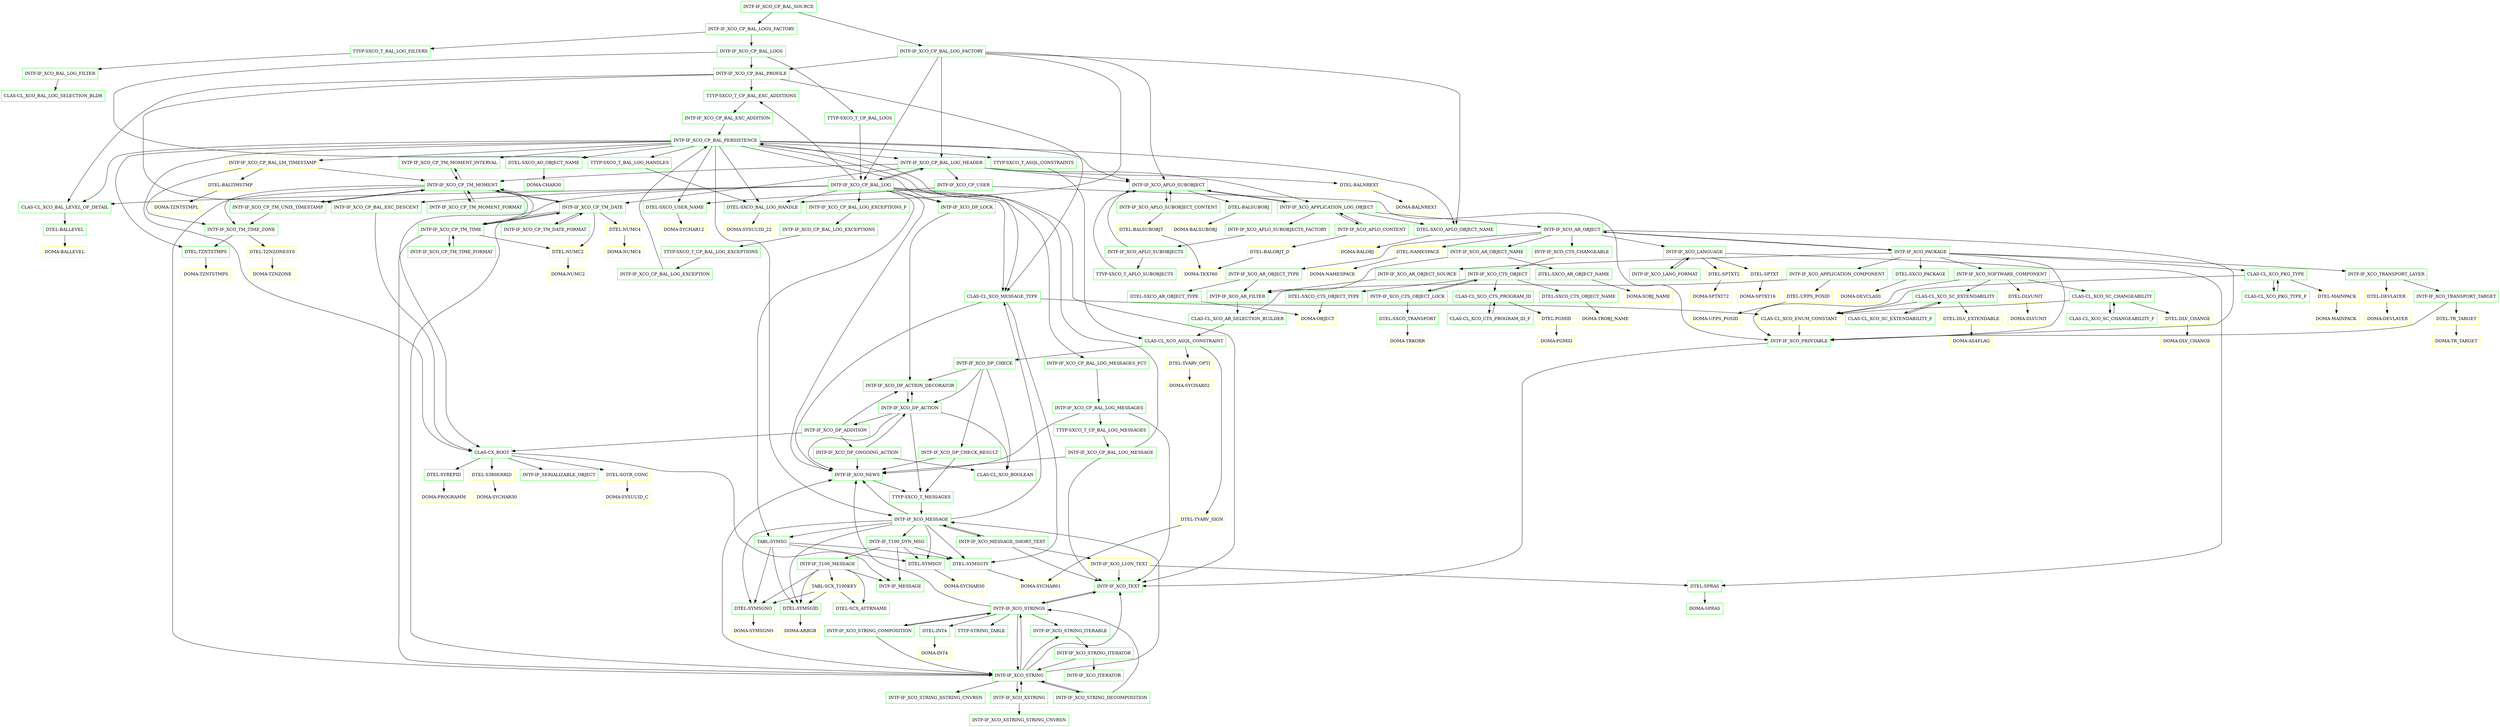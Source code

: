 digraph G {
  "INTF-IF_XCO_CP_BAL_SOURCE" [shape=box,color=green];
  "INTF-IF_XCO_CP_BAL_LOGS_FACTORY" [shape=box,color=green,URL="./INTF_IF_XCO_CP_BAL_LOGS_FACTORY.html"];
  "INTF-IF_XCO_CP_BAL_LOGS" [shape=box,color=green,URL="./INTF_IF_XCO_CP_BAL_LOGS.html"];
  "INTF-IF_XCO_CP_BAL_PROFILE" [shape=box,color=green,URL="./INTF_IF_XCO_CP_BAL_PROFILE.html"];
  "INTF-IF_XCO_CP_BAL_EXC_DESCENT" [shape=box,color=green,URL="./INTF_IF_XCO_CP_BAL_EXC_DESCENT.html"];
  "CLAS-CX_ROOT" [shape=box,color=green,URL="./CLAS_CX_ROOT.html"];
  "INTF-IF_SERIALIZABLE_OBJECT" [shape=box,color=green,URL="./INTF_IF_SERIALIZABLE_OBJECT.html"];
  "INTF-IF_MESSAGE" [shape=box,color=green,URL="./INTF_IF_MESSAGE.html"];
  "DTEL-SYREPID" [shape=box,color=green,URL="./DTEL_SYREPID.html"];
  "DOMA-PROGRAMM" [shape=box,color=yellow,URL="./DOMA_PROGRAMM.html"];
  "DTEL-S380ERRID" [shape=box,color=yellow,URL="./DTEL_S380ERRID.html"];
  "DOMA-SYCHAR30" [shape=box,color=yellow,URL="./DOMA_SYCHAR30.html"];
  "DTEL-SOTR_CONC" [shape=box,color=yellow,URL="./DTEL_SOTR_CONC.html"];
  "DOMA-SYSUUID_C" [shape=box,color=yellow,URL="./DOMA_SYSUUID_C.html"];
  "CLAS-CL_XCO_MESSAGE_TYPE" [shape=box,color=green,URL="./CLAS_CL_XCO_MESSAGE_TYPE.html"];
  "INTF-IF_XCO_NEWS" [shape=box,color=green,URL="./INTF_IF_XCO_NEWS.html"];
  "TTYP-SXCO_T_MESSAGES" [shape=box,color=green,URL="./TTYP_SXCO_T_MESSAGES.html"];
  "INTF-IF_XCO_MESSAGE" [shape=box,color=green,URL="./INTF_IF_XCO_MESSAGE.html"];
  "INTF-IF_T100_DYN_MSG" [shape=box,color=green,URL="./INTF_IF_T100_DYN_MSG.html"];
  "INTF-IF_T100_MESSAGE" [shape=box,color=green,URL="./INTF_IF_T100_MESSAGE.html"];
  "TABL-SCX_T100KEY" [shape=box,color=yellow,URL="./TABL_SCX_T100KEY.html"];
  "DTEL-SCX_ATTRNAME" [shape=box,color=green,URL="./DTEL_SCX_ATTRNAME.html"];
  "DTEL-SYMSGNO" [shape=box,color=green,URL="./DTEL_SYMSGNO.html"];
  "DOMA-SYMSGNO" [shape=box,color=yellow,URL="./DOMA_SYMSGNO.html"];
  "DTEL-SYMSGID" [shape=box,color=green,URL="./DTEL_SYMSGID.html"];
  "DOMA-ARBGB" [shape=box,color=yellow,URL="./DOMA_ARBGB.html"];
  "DTEL-SYMSGTY" [shape=box,color=green,URL="./DTEL_SYMSGTY.html"];
  "DOMA-SYCHAR01" [shape=box,color=yellow,URL="./DOMA_SYCHAR01.html"];
  "DTEL-SYMSGV" [shape=box,color=green,URL="./DTEL_SYMSGV.html"];
  "DOMA-SYCHAR50" [shape=box,color=yellow,URL="./DOMA_SYCHAR50.html"];
  "INTF-IF_XCO_MESSAGE_SHORT_TEXT" [shape=box,color=green,URL="./INTF_IF_XCO_MESSAGE_SHORT_TEXT.html"];
  "INTF-IF_XCO_L10N_TEXT" [shape=box,color=yellow,URL="./INTF_IF_XCO_L10N_TEXT.html"];
  "INTF-IF_XCO_TEXT" [shape=box,color=green,URL="./INTF_IF_XCO_TEXT.html"];
  "INTF-IF_XCO_STRINGS" [shape=box,color=green,URL="./INTF_IF_XCO_STRINGS.html"];
  "INTF-IF_XCO_STRING_ITERABLE" [shape=box,color=green,URL="./INTF_IF_XCO_STRING_ITERABLE.html"];
  "INTF-IF_XCO_STRING_ITERATOR" [shape=box,color=green,URL="./INTF_IF_XCO_STRING_ITERATOR.html"];
  "INTF-IF_XCO_ITERATOR" [shape=box,color=green,URL="./INTF_IF_XCO_ITERATOR.html"];
  "INTF-IF_XCO_STRING" [shape=box,color=green,URL="./INTF_IF_XCO_STRING.html"];
  "INTF-IF_XCO_XSTRING" [shape=box,color=green,URL="./INTF_IF_XCO_XSTRING.html"];
  "INTF-IF_XCO_XSTRING_STRING_CNVRSN" [shape=box,color=green,URL="./INTF_IF_XCO_XSTRING_STRING_CNVRSN.html"];
  "INTF-IF_XCO_STRING_XSTRING_CNVRSN" [shape=box,color=green,URL="./INTF_IF_XCO_STRING_XSTRING_CNVRSN.html"];
  "INTF-IF_XCO_STRING_DECOMPOSITION" [shape=box,color=green,URL="./INTF_IF_XCO_STRING_DECOMPOSITION.html"];
  "INTF-IF_XCO_STRING_COMPOSITION" [shape=box,color=green,URL="./INTF_IF_XCO_STRING_COMPOSITION.html"];
  "TTYP-STRING_TABLE" [shape=box,color=green,URL="./TTYP_STRING_TABLE.html"];
  "DTEL-INT4" [shape=box,color=green,URL="./DTEL_INT4.html"];
  "DOMA-INT4" [shape=box,color=yellow,URL="./DOMA_INT4.html"];
  "DTEL-SPRAS" [shape=box,color=green,URL="./DTEL_SPRAS.html"];
  "DOMA-SPRAS" [shape=box,color=green,URL="./DOMA_SPRAS.html"];
  "TABL-SYMSG" [shape=box,color=green,URL="./TABL_SYMSG.html"];
  "CLAS-CL_XCO_ENUM_CONSTANT" [shape=box,color=yellow,URL="./CLAS_CL_XCO_ENUM_CONSTANT.html"];
  "INTF-IF_XCO_PRINTABLE" [shape=box,color=green,URL="./INTF_IF_XCO_PRINTABLE.html"];
  "CLAS-CL_XCO_BAL_LEVEL_OF_DETAIL" [shape=box,color=green,URL="./CLAS_CL_XCO_BAL_LEVEL_OF_DETAIL.html"];
  "DTEL-BALLEVEL" [shape=box,color=green,URL="./DTEL_BALLEVEL.html"];
  "DOMA-BALLEVEL" [shape=box,color=yellow,URL="./DOMA_BALLEVEL.html"];
  "TTYP-SXCO_T_CP_BAL_EXC_ADDITIONS" [shape=box,color=green,URL="./TTYP_SXCO_T_CP_BAL_EXC_ADDITIONS.html"];
  "INTF-IF_XCO_CP_BAL_EXC_ADDITION" [shape=box,color=green,URL="./INTF_IF_XCO_CP_BAL_EXC_ADDITION.html"];
  "INTF-IF_XCO_CP_BAL_PERSISTENCE" [shape=box,color=green,URL="./INTF_IF_XCO_CP_BAL_PERSISTENCE.html"];
  "INTF-IF_XCO_DP_LOCK" [shape=box,color=green,URL="./INTF_IF_XCO_DP_LOCK.html"];
  "INTF-IF_XCO_DP_ACTION_DECORATOR" [shape=box,color=green,URL="./INTF_IF_XCO_DP_ACTION_DECORATOR.html"];
  "INTF-IF_XCO_DP_ACTION" [shape=box,color=green,URL="./INTF_IF_XCO_DP_ACTION.html"];
  "INTF-IF_XCO_DP_ADDITION" [shape=box,color=green,URL="./INTF_IF_XCO_DP_ADDITION.html"];
  "INTF-IF_XCO_DP_ONGOING_ACTION" [shape=box,color=green,URL="./INTF_IF_XCO_DP_ONGOING_ACTION.html"];
  "CLAS-CL_XCO_BOOLEAN" [shape=box,color=green,URL="./CLAS_CL_XCO_BOOLEAN.html"];
  "INTF-IF_XCO_CP_TM_MOMENT_INTERVAL" [shape=box,color=green,URL="./INTF_IF_XCO_CP_TM_MOMENT_INTERVAL.html"];
  "INTF-IF_XCO_CP_TM_MOMENT" [shape=box,color=green,URL="./INTF_IF_XCO_CP_TM_MOMENT.html"];
  "INTF-IF_XCO_CP_TM_UNIX_TIMESTAMP" [shape=box,color=green,URL="./INTF_IF_XCO_CP_TM_UNIX_TIMESTAMP.html"];
  "INTF-IF_XCO_TM_TIME_ZONE" [shape=box,color=green,URL="./INTF_IF_XCO_TM_TIME_ZONE.html"];
  "DTEL-TZNTSTMPS" [shape=box,color=green,URL="./DTEL_TZNTSTMPS.html"];
  "DOMA-TZNTSTMPS" [shape=box,color=yellow,URL="./DOMA_TZNTSTMPS.html"];
  "DTEL-TZNZONESYS" [shape=box,color=yellow,URL="./DTEL_TZNZONESYS.html"];
  "DOMA-TZNZONE" [shape=box,color=yellow,URL="./DOMA_TZNZONE.html"];
  "INTF-IF_XCO_CP_TM_MOMENT_FORMAT" [shape=box,color=green,URL="./INTF_IF_XCO_CP_TM_MOMENT_FORMAT.html"];
  "INTF-IF_XCO_CP_TM_TIME" [shape=box,color=green,URL="./INTF_IF_XCO_CP_TM_TIME.html"];
  "INTF-IF_XCO_CP_TM_DATE" [shape=box,color=green,URL="./INTF_IF_XCO_CP_TM_DATE.html"];
  "INTF-IF_XCO_CP_TM_DATE_FORMAT" [shape=box,color=green,URL="./INTF_IF_XCO_CP_TM_DATE_FORMAT.html"];
  "DTEL-NUMC2" [shape=box,color=yellow,URL="./DTEL_NUMC2.html"];
  "DOMA-NUMC2" [shape=box,color=yellow,URL="./DOMA_NUMC2.html"];
  "DTEL-NUMC4" [shape=box,color=yellow,URL="./DTEL_NUMC4.html"];
  "DOMA-NUMC4" [shape=box,color=yellow,URL="./DOMA_NUMC4.html"];
  "INTF-IF_XCO_CP_TM_TIME_FORMAT" [shape=box,color=green,URL="./INTF_IF_XCO_CP_TM_TIME_FORMAT.html"];
  "INTF-IF_XCO_CP_BAL_LM_TIMESTAMP" [shape=box,color=yellow,URL="./INTF_IF_XCO_CP_BAL_LM_TIMESTAMP.html"];
  "DTEL-BALTIMSTMP" [shape=box,color=yellow,URL="./DTEL_BALTIMSTMP.html"];
  "DOMA-TZNTSTMPL" [shape=box,color=yellow,URL="./DOMA_TZNTSTMPL.html"];
  "INTF-IF_XCO_CP_BAL_LOG_HEADER" [shape=box,color=green,URL="./INTF_IF_XCO_CP_BAL_LOG_HEADER.html"];
  "INTF-IF_XCO_CP_BAL_LOG" [shape=box,color=green,URL="./INTF_IF_XCO_CP_BAL_LOG.html"];
  "INTF-IF_XCO_CP_BAL_LOG_EXCEPTIONS_F" [shape=box,color=green,URL="./INTF_IF_XCO_CP_BAL_LOG_EXCEPTIONS_F.html"];
  "INTF-IF_XCO_CP_BAL_LOG_EXCEPTIONS" [shape=box,color=green,URL="./INTF_IF_XCO_CP_BAL_LOG_EXCEPTIONS.html"];
  "TTYP-SXCO_T_CP_BAL_LOG_EXCEPTIONS" [shape=box,color=green,URL="./TTYP_SXCO_T_CP_BAL_LOG_EXCEPTIONS.html"];
  "INTF-IF_XCO_CP_BAL_LOG_EXCEPTION" [shape=box,color=green,URL="./INTF_IF_XCO_CP_BAL_LOG_EXCEPTION.html"];
  "INTF-IF_XCO_CP_BAL_LOG_MESSAGES_FCT" [shape=box,color=green,URL="./INTF_IF_XCO_CP_BAL_LOG_MESSAGES_FCT.html"];
  "INTF-IF_XCO_CP_BAL_LOG_MESSAGES" [shape=box,color=green,URL="./INTF_IF_XCO_CP_BAL_LOG_MESSAGES.html"];
  "TTYP-SXCO_T_CP_BAL_LOG_MESSAGES" [shape=box,color=green,URL="./TTYP_SXCO_T_CP_BAL_LOG_MESSAGES.html"];
  "INTF-IF_XCO_CP_BAL_LOG_MESSAGE" [shape=box,color=green,URL="./INTF_IF_XCO_CP_BAL_LOG_MESSAGE.html"];
  "DTEL-SXCO_BAL_LOG_HANDLE" [shape=box,color=green,URL="./DTEL_SXCO_BAL_LOG_HANDLE.html"];
  "DOMA-SYSUUID_22" [shape=box,color=yellow,URL="./DOMA_SYSUUID_22.html"];
  "INTF-IF_XCO_CP_USER" [shape=box,color=green,URL="./INTF_IF_XCO_CP_USER.html"];
  "DTEL-SXCO_USER_NAME" [shape=box,color=green,URL="./DTEL_SXCO_USER_NAME.html"];
  "DOMA-SYCHAR12" [shape=box,color=yellow,URL="./DOMA_SYCHAR12.html"];
  "INTF-IF_XCO_APLO_SUBOBJECT" [shape=box,color=green,URL="./INTF_IF_XCO_APLO_SUBOBJECT.html"];
  "INTF-IF_XCO_APLO_SUBOBJECT_CONTENT" [shape=box,color=green,URL="./INTF_IF_XCO_APLO_SUBOBJECT_CONTENT.html"];
  "DTEL-BALSUBOBJT" [shape=box,color=yellow,URL="./DTEL_BALSUBOBJT.html"];
  "DOMA-TEXT60" [shape=box,color=yellow,URL="./DOMA_TEXT60.html"];
  "INTF-IF_XCO_APPLICATION_LOG_OBJECT" [shape=box,color=green,URL="./INTF_IF_XCO_APPLICATION_LOG_OBJECT.html"];
  "INTF-IF_XCO_AR_OBJECT" [shape=box,color=green,URL="./INTF_IF_XCO_AR_OBJECT.html"];
  "INTF-IF_XCO_CTS_CHANGEABLE" [shape=box,color=green,URL="./INTF_IF_XCO_CTS_CHANGEABLE.html"];
  "INTF-IF_XCO_CTS_OBJECT" [shape=box,color=green,URL="./INTF_IF_XCO_CTS_OBJECT.html"];
  "INTF-IF_XCO_CTS_OBJECT_LOCK" [shape=box,color=green,URL="./INTF_IF_XCO_CTS_OBJECT_LOCK.html"];
  "DTEL-SXCO_TRANSPORT" [shape=box,color=green,URL="./DTEL_SXCO_TRANSPORT.html"];
  "DOMA-TRKORR" [shape=box,color=yellow,URL="./DOMA_TRKORR.html"];
  "CLAS-CL_XCO_CTS_PROGRAM_ID" [shape=box,color=green,URL="./CLAS_CL_XCO_CTS_PROGRAM_ID.html"];
  "CLAS-CL_XCO_CTS_PROGRAM_ID_F" [shape=box,color=green,URL="./CLAS_CL_XCO_CTS_PROGRAM_ID_F.html"];
  "DTEL-PGMID" [shape=box,color=yellow,URL="./DTEL_PGMID.html"];
  "DOMA-PGMID" [shape=box,color=yellow,URL="./DOMA_PGMID.html"];
  "DTEL-SXCO_CTS_OBJECT_NAME" [shape=box,color=green,URL="./DTEL_SXCO_CTS_OBJECT_NAME.html"];
  "DOMA-TROBJ_NAME" [shape=box,color=yellow,URL="./DOMA_TROBJ_NAME.html"];
  "DTEL-SXCO_CTS_OBJECT_TYPE" [shape=box,color=green,URL="./DTEL_SXCO_CTS_OBJECT_TYPE.html"];
  "DOMA-OBJECT" [shape=box,color=yellow,URL="./DOMA_OBJECT.html"];
  "INTF-IF_XCO_LANGUAGE" [shape=box,color=green,URL="./INTF_IF_XCO_LANGUAGE.html"];
  "INTF-IF_XCO_LANG_FORMAT" [shape=box,color=green,URL="./INTF_IF_XCO_LANG_FORMAT.html"];
  "DTEL-SPTXT2" [shape=box,color=yellow,URL="./DTEL_SPTXT2.html"];
  "DOMA-SPTXT72" [shape=box,color=yellow,URL="./DOMA_SPTXT72.html"];
  "DTEL-SPTXT" [shape=box,color=yellow,URL="./DTEL_SPTXT.html"];
  "DOMA-SPTXT16" [shape=box,color=yellow,URL="./DOMA_SPTXT16.html"];
  "INTF-IF_XCO_PACKAGE" [shape=box,color=green,URL="./INTF_IF_XCO_PACKAGE.html"];
  "INTF-IF_XCO_AR_OBJECT_SOURCE" [shape=box,color=green,URL="./INTF_IF_XCO_AR_OBJECT_SOURCE.html"];
  "CLAS-CL_XCO_AR_SELECTION_BUILDER" [shape=box,color=green,URL="./CLAS_CL_XCO_AR_SELECTION_BUILDER.html"];
  "CLAS-CL_XCO_ASQL_CONSTRAINT" [shape=box,color=green,URL="./CLAS_CL_XCO_ASQL_CONSTRAINT.html"];
  "INTF-IF_XCO_DP_CHECK" [shape=box,color=green,URL="./INTF_IF_XCO_DP_CHECK.html"];
  "INTF-IF_XCO_DP_CHECK_RESULT" [shape=box,color=green,URL="./INTF_IF_XCO_DP_CHECK_RESULT.html"];
  "DTEL-TVARV_OPTI" [shape=box,color=yellow,URL="./DTEL_TVARV_OPTI.html"];
  "DOMA-SYCHAR02" [shape=box,color=yellow,URL="./DOMA_SYCHAR02.html"];
  "DTEL-TVARV_SIGN" [shape=box,color=yellow,URL="./DTEL_TVARV_SIGN.html"];
  "INTF-IF_XCO_SOFTWARE_COMPONENT" [shape=box,color=green,URL="./INTF_IF_XCO_SOFTWARE_COMPONENT.html"];
  "CLAS-CL_XCO_SC_EXTENDABILITY" [shape=box,color=green,URL="./CLAS_CL_XCO_SC_EXTENDABILITY.html"];
  "CLAS-CL_XCO_SC_EXTENDABILITY_F" [shape=box,color=green,URL="./CLAS_CL_XCO_SC_EXTENDABILITY_F.html"];
  "DTEL-DLV_EXTENDABLE" [shape=box,color=yellow,URL="./DTEL_DLV_EXTENDABLE.html"];
  "DOMA-AS4FLAG" [shape=box,color=yellow,URL="./DOMA_AS4FLAG.html"];
  "CLAS-CL_XCO_SC_CHANGEABILITY" [shape=box,color=green,URL="./CLAS_CL_XCO_SC_CHANGEABILITY.html"];
  "CLAS-CL_XCO_SC_CHANGEABILITY_F" [shape=box,color=green,URL="./CLAS_CL_XCO_SC_CHANGEABILITY_F.html"];
  "DTEL-DLV_CHANGE" [shape=box,color=yellow,URL="./DTEL_DLV_CHANGE.html"];
  "DOMA-DLV_CHANGE" [shape=box,color=yellow,URL="./DOMA_DLV_CHANGE.html"];
  "DTEL-DLVUNIT" [shape=box,color=yellow,URL="./DTEL_DLVUNIT.html"];
  "DOMA-DLVUNIT" [shape=box,color=yellow,URL="./DOMA_DLVUNIT.html"];
  "INTF-IF_XCO_TRANSPORT_LAYER" [shape=box,color=green,URL="./INTF_IF_XCO_TRANSPORT_LAYER.html"];
  "INTF-IF_XCO_TRANSPORT_TARGET" [shape=box,color=green,URL="./INTF_IF_XCO_TRANSPORT_TARGET.html"];
  "DTEL-TR_TARGET" [shape=box,color=yellow,URL="./DTEL_TR_TARGET.html"];
  "DOMA-TR_TARGET" [shape=box,color=yellow,URL="./DOMA_TR_TARGET.html"];
  "DTEL-DEVLAYER" [shape=box,color=yellow,URL="./DTEL_DEVLAYER.html"];
  "DOMA-DEVLAYER" [shape=box,color=yellow,URL="./DOMA_DEVLAYER.html"];
  "CLAS-CL_XCO_PKG_TYPE" [shape=box,color=green,URL="./CLAS_CL_XCO_PKG_TYPE.html"];
  "CLAS-CL_XCO_PKG_TYPE_F" [shape=box,color=green,URL="./CLAS_CL_XCO_PKG_TYPE_F.html"];
  "DTEL-MAINPACK" [shape=box,color=yellow,URL="./DTEL_MAINPACK.html"];
  "DOMA-MAINPACK" [shape=box,color=yellow,URL="./DOMA_MAINPACK.html"];
  "INTF-IF_XCO_APPLICATION_COMPONENT" [shape=box,color=green,URL="./INTF_IF_XCO_APPLICATION_COMPONENT.html"];
  "INTF-IF_XCO_AR_FILTER" [shape=box,color=green,URL="./INTF_IF_XCO_AR_FILTER.html"];
  "DTEL-UFPS_POSID" [shape=box,color=yellow,URL="./DTEL_UFPS_POSID.html"];
  "DOMA-UFPS_POSID" [shape=box,color=yellow,URL="./DOMA_UFPS_POSID.html"];
  "DTEL-SXCO_PACKAGE" [shape=box,color=green,URL="./DTEL_SXCO_PACKAGE.html"];
  "DOMA-DEVCLASS" [shape=box,color=yellow,URL="./DOMA_DEVCLASS.html"];
  "INTF-IF_XCO_AR_OBJECT_NAME" [shape=box,color=green,URL="./INTF_IF_XCO_AR_OBJECT_NAME.html"];
  "DTEL-SXCO_AR_OBJECT_NAME" [shape=box,color=green,URL="./DTEL_SXCO_AR_OBJECT_NAME.html"];
  "DOMA-SOBJ_NAME" [shape=box,color=yellow,URL="./DOMA_SOBJ_NAME.html"];
  "INTF-IF_XCO_AR_OBJECT_TYPE" [shape=box,color=green,URL="./INTF_IF_XCO_AR_OBJECT_TYPE.html"];
  "DTEL-SXCO_AR_OBJECT_TYPE" [shape=box,color=green,URL="./DTEL_SXCO_AR_OBJECT_TYPE.html"];
  "DTEL-NAMESPACE" [shape=box,color=yellow,URL="./DTEL_NAMESPACE.html"];
  "DOMA-NAMESPACE" [shape=box,color=yellow,URL="./DOMA_NAMESPACE.html"];
  "INTF-IF_XCO_APLO_CONTENT" [shape=box,color=green,URL="./INTF_IF_XCO_APLO_CONTENT.html"];
  "DTEL-BALOBJT_D" [shape=box,color=yellow,URL="./DTEL_BALOBJT_D.html"];
  "INTF-IF_XCO_APLO_SUBOBJECTS_FACTORY" [shape=box,color=green,URL="./INTF_IF_XCO_APLO_SUBOBJECTS_FACTORY.html"];
  "INTF-IF_XCO_APLO_SUBOBJECTS" [shape=box,color=green,URL="./INTF_IF_XCO_APLO_SUBOBJECTS.html"];
  "TTYP-SXCO_T_APLO_SUBOBJECTS" [shape=box,color=green,URL="./TTYP_SXCO_T_APLO_SUBOBJECTS.html"];
  "DTEL-SXCO_APLO_OBJECT_NAME" [shape=box,color=green,URL="./DTEL_SXCO_APLO_OBJECT_NAME.html"];
  "DOMA-BALOBJ" [shape=box,color=yellow,URL="./DOMA_BALOBJ.html"];
  "DTEL-BALSUBOBJ" [shape=box,color=green,URL="./DTEL_BALSUBOBJ.html"];
  "DOMA-BALSUBOBJ" [shape=box,color=yellow,URL="./DOMA_BALSUBOBJ.html"];
  "DTEL-BALNREXT" [shape=box,color=yellow,URL="./DTEL_BALNREXT.html"];
  "DOMA-BALNREXT" [shape=box,color=yellow,URL="./DOMA_BALNREXT.html"];
  "TTYP-SXCO_T_BAL_LOG_HANDLES" [shape=box,color=green,URL="./TTYP_SXCO_T_BAL_LOG_HANDLES.html"];
  "TTYP-SXCO_T_ASQL_CONSTRAINTS" [shape=box,color=green,URL="./TTYP_SXCO_T_ASQL_CONSTRAINTS.html"];
  "DTEL-SXCO_AO_OBJECT_NAME" [shape=box,color=green,URL="./DTEL_SXCO_AO_OBJECT_NAME.html"];
  "DOMA-CHAR30" [shape=box,color=green,URL="./DOMA_CHAR30.html"];
  "TTYP-SXCO_T_CP_BAL_LOGS" [shape=box,color=green,URL="./TTYP_SXCO_T_CP_BAL_LOGS.html"];
  "TTYP-SXCO_T_BAL_LOG_FILTERS" [shape=box,color=green,URL="./TTYP_SXCO_T_BAL_LOG_FILTERS.html"];
  "INTF-IF_XCO_BAL_LOG_FILTER" [shape=box,color=green,URL="./INTF_IF_XCO_BAL_LOG_FILTER.html"];
  "CLAS-CL_XCO_BAL_LOG_SELECTION_BLDR" [shape=box,color=green,URL="./CLAS_CL_XCO_BAL_LOG_SELECTION_BLDR.html"];
  "INTF-IF_XCO_CP_BAL_LOG_FACTORY" [shape=box,color=green,URL="./INTF_IF_XCO_CP_BAL_LOG_FACTORY.html"];
  "INTF-IF_XCO_CP_BAL_SOURCE" -> "INTF-IF_XCO_CP_BAL_LOG_FACTORY";
  "INTF-IF_XCO_CP_BAL_SOURCE" -> "INTF-IF_XCO_CP_BAL_LOGS_FACTORY";
  "INTF-IF_XCO_CP_BAL_LOGS_FACTORY" -> "TTYP-SXCO_T_BAL_LOG_FILTERS";
  "INTF-IF_XCO_CP_BAL_LOGS_FACTORY" -> "INTF-IF_XCO_CP_BAL_LOGS";
  "INTF-IF_XCO_CP_BAL_LOGS" -> "TTYP-SXCO_T_BAL_LOG_HANDLES";
  "INTF-IF_XCO_CP_BAL_LOGS" -> "TTYP-SXCO_T_CP_BAL_LOGS";
  "INTF-IF_XCO_CP_BAL_LOGS" -> "INTF-IF_XCO_CP_BAL_PROFILE";
  "INTF-IF_XCO_CP_BAL_PROFILE" -> "TTYP-SXCO_T_CP_BAL_EXC_ADDITIONS";
  "INTF-IF_XCO_CP_BAL_PROFILE" -> "CLAS-CL_XCO_BAL_LEVEL_OF_DETAIL";
  "INTF-IF_XCO_CP_BAL_PROFILE" -> "CLAS-CL_XCO_MESSAGE_TYPE";
  "INTF-IF_XCO_CP_BAL_PROFILE" -> "INTF-IF_XCO_CP_BAL_EXC_DESCENT";
  "INTF-IF_XCO_CP_BAL_EXC_DESCENT" -> "CLAS-CX_ROOT";
  "CLAS-CX_ROOT" -> "DTEL-SOTR_CONC";
  "CLAS-CX_ROOT" -> "DTEL-S380ERRID";
  "CLAS-CX_ROOT" -> "DTEL-SYREPID";
  "CLAS-CX_ROOT" -> "INTF-IF_MESSAGE";
  "CLAS-CX_ROOT" -> "INTF-IF_SERIALIZABLE_OBJECT";
  "DTEL-SYREPID" -> "DOMA-PROGRAMM";
  "DTEL-S380ERRID" -> "DOMA-SYCHAR30";
  "DTEL-SOTR_CONC" -> "DOMA-SYSUUID_C";
  "CLAS-CL_XCO_MESSAGE_TYPE" -> "DTEL-SYMSGTY";
  "CLAS-CL_XCO_MESSAGE_TYPE" -> "CLAS-CL_XCO_ENUM_CONSTANT";
  "CLAS-CL_XCO_MESSAGE_TYPE" -> "INTF-IF_XCO_NEWS";
  "INTF-IF_XCO_NEWS" -> "TTYP-SXCO_T_MESSAGES";
  "TTYP-SXCO_T_MESSAGES" -> "INTF-IF_XCO_MESSAGE";
  "INTF-IF_XCO_MESSAGE" -> "TABL-SYMSG";
  "INTF-IF_XCO_MESSAGE" -> "DTEL-SYMSGTY";
  "INTF-IF_XCO_MESSAGE" -> "DTEL-SYMSGID";
  "INTF-IF_XCO_MESSAGE" -> "DTEL-SYMSGNO";
  "INTF-IF_XCO_MESSAGE" -> "DTEL-SYMSGV";
  "INTF-IF_XCO_MESSAGE" -> "CLAS-CL_XCO_MESSAGE_TYPE";
  "INTF-IF_XCO_MESSAGE" -> "INTF-IF_XCO_MESSAGE_SHORT_TEXT";
  "INTF-IF_XCO_MESSAGE" -> "INTF-IF_T100_DYN_MSG";
  "INTF-IF_XCO_MESSAGE" -> "INTF-IF_XCO_NEWS";
  "INTF-IF_T100_DYN_MSG" -> "DTEL-SYMSGV";
  "INTF-IF_T100_DYN_MSG" -> "DTEL-SYMSGTY";
  "INTF-IF_T100_DYN_MSG" -> "INTF-IF_MESSAGE";
  "INTF-IF_T100_DYN_MSG" -> "INTF-IF_T100_MESSAGE";
  "INTF-IF_T100_MESSAGE" -> "DTEL-SYMSGID";
  "INTF-IF_T100_MESSAGE" -> "DTEL-SYMSGNO";
  "INTF-IF_T100_MESSAGE" -> "DTEL-SCX_ATTRNAME";
  "INTF-IF_T100_MESSAGE" -> "TABL-SCX_T100KEY";
  "INTF-IF_T100_MESSAGE" -> "INTF-IF_MESSAGE";
  "TABL-SCX_T100KEY" -> "DTEL-SYMSGID";
  "TABL-SCX_T100KEY" -> "DTEL-SYMSGNO";
  "TABL-SCX_T100KEY" -> "DTEL-SCX_ATTRNAME";
  "DTEL-SYMSGNO" -> "DOMA-SYMSGNO";
  "DTEL-SYMSGID" -> "DOMA-ARBGB";
  "DTEL-SYMSGTY" -> "DOMA-SYCHAR01";
  "DTEL-SYMSGV" -> "DOMA-SYCHAR50";
  "INTF-IF_XCO_MESSAGE_SHORT_TEXT" -> "INTF-IF_XCO_MESSAGE";
  "INTF-IF_XCO_MESSAGE_SHORT_TEXT" -> "INTF-IF_XCO_TEXT";
  "INTF-IF_XCO_MESSAGE_SHORT_TEXT" -> "INTF-IF_XCO_L10N_TEXT";
  "INTF-IF_XCO_L10N_TEXT" -> "DTEL-SPRAS";
  "INTF-IF_XCO_L10N_TEXT" -> "INTF-IF_XCO_TEXT";
  "INTF-IF_XCO_TEXT" -> "INTF-IF_XCO_STRINGS";
  "INTF-IF_XCO_STRINGS" -> "DTEL-INT4";
  "INTF-IF_XCO_STRINGS" -> "TTYP-STRING_TABLE";
  "INTF-IF_XCO_STRINGS" -> "INTF-IF_XCO_STRING";
  "INTF-IF_XCO_STRINGS" -> "INTF-IF_XCO_STRING_COMPOSITION";
  "INTF-IF_XCO_STRINGS" -> "INTF-IF_XCO_NEWS";
  "INTF-IF_XCO_STRINGS" -> "INTF-IF_XCO_TEXT";
  "INTF-IF_XCO_STRINGS" -> "INTF-IF_XCO_STRING_ITERABLE";
  "INTF-IF_XCO_STRING_ITERABLE" -> "INTF-IF_XCO_STRING_ITERATOR";
  "INTF-IF_XCO_STRING_ITERATOR" -> "INTF-IF_XCO_STRING";
  "INTF-IF_XCO_STRING_ITERATOR" -> "INTF-IF_XCO_ITERATOR";
  "INTF-IF_XCO_STRING" -> "INTF-IF_XCO_STRINGS";
  "INTF-IF_XCO_STRING" -> "INTF-IF_XCO_STRING_DECOMPOSITION";
  "INTF-IF_XCO_STRING" -> "INTF-IF_XCO_MESSAGE";
  "INTF-IF_XCO_STRING" -> "INTF-IF_XCO_STRING_XSTRING_CNVRSN";
  "INTF-IF_XCO_STRING" -> "INTF-IF_XCO_XSTRING";
  "INTF-IF_XCO_STRING" -> "INTF-IF_XCO_NEWS";
  "INTF-IF_XCO_STRING" -> "INTF-IF_XCO_TEXT";
  "INTF-IF_XCO_STRING" -> "INTF-IF_XCO_STRING_ITERABLE";
  "INTF-IF_XCO_XSTRING" -> "INTF-IF_XCO_XSTRING_STRING_CNVRSN";
  "INTF-IF_XCO_XSTRING" -> "INTF-IF_XCO_STRING";
  "INTF-IF_XCO_STRING_DECOMPOSITION" -> "INTF-IF_XCO_STRING";
  "INTF-IF_XCO_STRING_DECOMPOSITION" -> "INTF-IF_XCO_STRINGS";
  "INTF-IF_XCO_STRING_COMPOSITION" -> "INTF-IF_XCO_STRINGS";
  "INTF-IF_XCO_STRING_COMPOSITION" -> "INTF-IF_XCO_STRING";
  "DTEL-INT4" -> "DOMA-INT4";
  "DTEL-SPRAS" -> "DOMA-SPRAS";
  "TABL-SYMSG" -> "DTEL-SYMSGTY";
  "TABL-SYMSG" -> "DTEL-SYMSGID";
  "TABL-SYMSG" -> "DTEL-SYMSGNO";
  "TABL-SYMSG" -> "DTEL-SYMSGV";
  "CLAS-CL_XCO_ENUM_CONSTANT" -> "INTF-IF_XCO_PRINTABLE";
  "INTF-IF_XCO_PRINTABLE" -> "INTF-IF_XCO_TEXT";
  "CLAS-CL_XCO_BAL_LEVEL_OF_DETAIL" -> "DTEL-BALLEVEL";
  "DTEL-BALLEVEL" -> "DOMA-BALLEVEL";
  "TTYP-SXCO_T_CP_BAL_EXC_ADDITIONS" -> "INTF-IF_XCO_CP_BAL_EXC_ADDITION";
  "INTF-IF_XCO_CP_BAL_EXC_ADDITION" -> "INTF-IF_XCO_CP_BAL_PERSISTENCE";
  "INTF-IF_XCO_CP_BAL_PERSISTENCE" -> "DTEL-SXCO_APLO_OBJECT_NAME";
  "INTF-IF_XCO_CP_BAL_PERSISTENCE" -> "DTEL-TZNTSTMPS";
  "INTF-IF_XCO_CP_BAL_PERSISTENCE" -> "DTEL-SXCO_USER_NAME";
  "INTF-IF_XCO_CP_BAL_PERSISTENCE" -> "DTEL-SXCO_AO_OBJECT_NAME";
  "INTF-IF_XCO_CP_BAL_PERSISTENCE" -> "DTEL-SXCO_BAL_LOG_HANDLE";
  "INTF-IF_XCO_CP_BAL_PERSISTENCE" -> "TTYP-SXCO_T_ASQL_CONSTRAINTS";
  "INTF-IF_XCO_CP_BAL_PERSISTENCE" -> "TTYP-SXCO_T_BAL_LOG_HANDLES";
  "INTF-IF_XCO_CP_BAL_PERSISTENCE" -> "INTF-IF_XCO_APLO_SUBOBJECT";
  "INTF-IF_XCO_CP_BAL_PERSISTENCE" -> "INTF-IF_XCO_CP_BAL_LOG_HEADER";
  "INTF-IF_XCO_CP_BAL_PERSISTENCE" -> "CLAS-CL_XCO_BAL_LEVEL_OF_DETAIL";
  "INTF-IF_XCO_CP_BAL_PERSISTENCE" -> "INTF-IF_XCO_MESSAGE";
  "INTF-IF_XCO_CP_BAL_PERSISTENCE" -> "CLAS-CL_XCO_MESSAGE_TYPE";
  "INTF-IF_XCO_CP_BAL_PERSISTENCE" -> "CLAS-CX_ROOT";
  "INTF-IF_XCO_CP_BAL_PERSISTENCE" -> "INTF-IF_XCO_CP_BAL_LM_TIMESTAMP";
  "INTF-IF_XCO_CP_BAL_PERSISTENCE" -> "INTF-IF_XCO_CP_TM_MOMENT_INTERVAL";
  "INTF-IF_XCO_CP_BAL_PERSISTENCE" -> "INTF-IF_XCO_DP_LOCK";
  "INTF-IF_XCO_DP_LOCK" -> "INTF-IF_XCO_DP_ACTION_DECORATOR";
  "INTF-IF_XCO_DP_ACTION_DECORATOR" -> "INTF-IF_XCO_DP_ACTION";
  "INTF-IF_XCO_DP_ACTION" -> "TTYP-SXCO_T_MESSAGES";
  "INTF-IF_XCO_DP_ACTION" -> "CLAS-CL_XCO_BOOLEAN";
  "INTF-IF_XCO_DP_ACTION" -> "INTF-IF_XCO_DP_ACTION_DECORATOR";
  "INTF-IF_XCO_DP_ACTION" -> "INTF-IF_XCO_DP_ADDITION";
  "INTF-IF_XCO_DP_ACTION" -> "INTF-IF_XCO_NEWS";
  "INTF-IF_XCO_DP_ADDITION" -> "INTF-IF_XCO_DP_ONGOING_ACTION";
  "INTF-IF_XCO_DP_ADDITION" -> "CLAS-CX_ROOT";
  "INTF-IF_XCO_DP_ADDITION" -> "INTF-IF_XCO_DP_ACTION_DECORATOR";
  "INTF-IF_XCO_DP_ONGOING_ACTION" -> "CLAS-CL_XCO_BOOLEAN";
  "INTF-IF_XCO_DP_ONGOING_ACTION" -> "INTF-IF_XCO_DP_ACTION";
  "INTF-IF_XCO_DP_ONGOING_ACTION" -> "INTF-IF_XCO_NEWS";
  "INTF-IF_XCO_CP_TM_MOMENT_INTERVAL" -> "INTF-IF_XCO_CP_TM_MOMENT";
  "INTF-IF_XCO_CP_TM_MOMENT" -> "INTF-IF_XCO_CP_TM_DATE";
  "INTF-IF_XCO_CP_TM_MOMENT" -> "INTF-IF_XCO_CP_TM_TIME";
  "INTF-IF_XCO_CP_TM_MOMENT" -> "INTF-IF_XCO_CP_TM_MOMENT_FORMAT";
  "INTF-IF_XCO_CP_TM_MOMENT" -> "INTF-IF_XCO_STRING";
  "INTF-IF_XCO_CP_TM_MOMENT" -> "INTF-IF_XCO_TM_TIME_ZONE";
  "INTF-IF_XCO_CP_TM_MOMENT" -> "INTF-IF_XCO_CP_TM_UNIX_TIMESTAMP";
  "INTF-IF_XCO_CP_TM_MOMENT" -> "INTF-IF_XCO_CP_TM_MOMENT_INTERVAL";
  "INTF-IF_XCO_CP_TM_UNIX_TIMESTAMP" -> "INTF-IF_XCO_TM_TIME_ZONE";
  "INTF-IF_XCO_CP_TM_UNIX_TIMESTAMP" -> "INTF-IF_XCO_CP_TM_MOMENT";
  "INTF-IF_XCO_TM_TIME_ZONE" -> "DTEL-TZNZONESYS";
  "INTF-IF_XCO_TM_TIME_ZONE" -> "DTEL-TZNTSTMPS";
  "DTEL-TZNTSTMPS" -> "DOMA-TZNTSTMPS";
  "DTEL-TZNZONESYS" -> "DOMA-TZNZONE";
  "INTF-IF_XCO_CP_TM_MOMENT_FORMAT" -> "INTF-IF_XCO_CP_TM_MOMENT";
  "INTF-IF_XCO_CP_TM_TIME" -> "DTEL-NUMC2";
  "INTF-IF_XCO_CP_TM_TIME" -> "INTF-IF_XCO_CP_TM_TIME_FORMAT";
  "INTF-IF_XCO_CP_TM_TIME" -> "INTF-IF_XCO_STRING";
  "INTF-IF_XCO_CP_TM_TIME" -> "INTF-IF_XCO_CP_TM_DATE";
  "INTF-IF_XCO_CP_TM_TIME" -> "INTF-IF_XCO_CP_TM_MOMENT";
  "INTF-IF_XCO_CP_TM_DATE" -> "DTEL-NUMC4";
  "INTF-IF_XCO_CP_TM_DATE" -> "DTEL-NUMC2";
  "INTF-IF_XCO_CP_TM_DATE" -> "INTF-IF_XCO_CP_TM_DATE_FORMAT";
  "INTF-IF_XCO_CP_TM_DATE" -> "INTF-IF_XCO_STRING";
  "INTF-IF_XCO_CP_TM_DATE" -> "INTF-IF_XCO_CP_TM_TIME";
  "INTF-IF_XCO_CP_TM_DATE" -> "INTF-IF_XCO_CP_TM_MOMENT";
  "INTF-IF_XCO_CP_TM_DATE_FORMAT" -> "INTF-IF_XCO_CP_TM_DATE";
  "DTEL-NUMC2" -> "DOMA-NUMC2";
  "DTEL-NUMC4" -> "DOMA-NUMC4";
  "INTF-IF_XCO_CP_TM_TIME_FORMAT" -> "INTF-IF_XCO_CP_TM_TIME";
  "INTF-IF_XCO_CP_BAL_LM_TIMESTAMP" -> "DTEL-BALTIMSTMP";
  "INTF-IF_XCO_CP_BAL_LM_TIMESTAMP" -> "INTF-IF_XCO_TM_TIME_ZONE";
  "INTF-IF_XCO_CP_BAL_LM_TIMESTAMP" -> "INTF-IF_XCO_CP_TM_MOMENT";
  "DTEL-BALTIMSTMP" -> "DOMA-TZNTSTMPL";
  "INTF-IF_XCO_CP_BAL_LOG_HEADER" -> "DTEL-BALNREXT";
  "INTF-IF_XCO_CP_BAL_LOG_HEADER" -> "INTF-IF_XCO_APPLICATION_LOG_OBJECT";
  "INTF-IF_XCO_CP_BAL_LOG_HEADER" -> "INTF-IF_XCO_APLO_SUBOBJECT";
  "INTF-IF_XCO_CP_BAL_LOG_HEADER" -> "INTF-IF_XCO_CP_TM_MOMENT";
  "INTF-IF_XCO_CP_BAL_LOG_HEADER" -> "INTF-IF_XCO_CP_USER";
  "INTF-IF_XCO_CP_BAL_LOG_HEADER" -> "INTF-IF_XCO_CP_TM_DATE";
  "INTF-IF_XCO_CP_BAL_LOG_HEADER" -> "INTF-IF_XCO_CP_BAL_LOG";
  "INTF-IF_XCO_CP_BAL_LOG" -> "DTEL-SXCO_BAL_LOG_HANDLE";
  "INTF-IF_XCO_CP_BAL_LOG" -> "TABL-SYMSG";
  "INTF-IF_XCO_CP_BAL_LOG" -> "TTYP-SXCO_T_CP_BAL_EXC_ADDITIONS";
  "INTF-IF_XCO_CP_BAL_LOG" -> "INTF-IF_XCO_CP_BAL_LOG_HEADER";
  "INTF-IF_XCO_CP_BAL_LOG" -> "INTF-IF_XCO_CP_BAL_LOG_MESSAGES_FCT";
  "INTF-IF_XCO_CP_BAL_LOG" -> "INTF-IF_XCO_CP_BAL_LOG_EXCEPTIONS_F";
  "INTF-IF_XCO_CP_BAL_LOG" -> "INTF-IF_XCO_NEWS";
  "INTF-IF_XCO_CP_BAL_LOG" -> "CLAS-CL_XCO_BAL_LEVEL_OF_DETAIL";
  "INTF-IF_XCO_CP_BAL_LOG" -> "INTF-IF_XCO_TEXT";
  "INTF-IF_XCO_CP_BAL_LOG" -> "CLAS-CX_ROOT";
  "INTF-IF_XCO_CP_BAL_LOG" -> "CLAS-CL_XCO_MESSAGE_TYPE";
  "INTF-IF_XCO_CP_BAL_LOG" -> "INTF-IF_XCO_CP_BAL_EXC_DESCENT";
  "INTF-IF_XCO_CP_BAL_LOG" -> "INTF-IF_XCO_DP_LOCK";
  "INTF-IF_XCO_CP_BAL_LOG_EXCEPTIONS_F" -> "INTF-IF_XCO_CP_BAL_LOG_EXCEPTIONS";
  "INTF-IF_XCO_CP_BAL_LOG_EXCEPTIONS" -> "TTYP-SXCO_T_CP_BAL_LOG_EXCEPTIONS";
  "TTYP-SXCO_T_CP_BAL_LOG_EXCEPTIONS" -> "INTF-IF_XCO_CP_BAL_LOG_EXCEPTION";
  "INTF-IF_XCO_CP_BAL_LOG_EXCEPTION" -> "INTF-IF_XCO_CP_BAL_PERSISTENCE";
  "INTF-IF_XCO_CP_BAL_LOG_MESSAGES_FCT" -> "INTF-IF_XCO_CP_BAL_LOG_MESSAGES";
  "INTF-IF_XCO_CP_BAL_LOG_MESSAGES" -> "TTYP-SXCO_T_CP_BAL_LOG_MESSAGES";
  "INTF-IF_XCO_CP_BAL_LOG_MESSAGES" -> "INTF-IF_XCO_NEWS";
  "INTF-IF_XCO_CP_BAL_LOG_MESSAGES" -> "INTF-IF_XCO_TEXT";
  "TTYP-SXCO_T_CP_BAL_LOG_MESSAGES" -> "INTF-IF_XCO_CP_BAL_LOG_MESSAGE";
  "INTF-IF_XCO_CP_BAL_LOG_MESSAGE" -> "INTF-IF_XCO_CP_BAL_PERSISTENCE";
  "INTF-IF_XCO_CP_BAL_LOG_MESSAGE" -> "INTF-IF_XCO_NEWS";
  "INTF-IF_XCO_CP_BAL_LOG_MESSAGE" -> "INTF-IF_XCO_TEXT";
  "DTEL-SXCO_BAL_LOG_HANDLE" -> "DOMA-SYSUUID_22";
  "INTF-IF_XCO_CP_USER" -> "DTEL-SXCO_USER_NAME";
  "INTF-IF_XCO_CP_USER" -> "INTF-IF_XCO_PRINTABLE";
  "DTEL-SXCO_USER_NAME" -> "DOMA-SYCHAR12";
  "INTF-IF_XCO_APLO_SUBOBJECT" -> "DTEL-BALSUBOBJ";
  "INTF-IF_XCO_APLO_SUBOBJECT" -> "INTF-IF_XCO_APPLICATION_LOG_OBJECT";
  "INTF-IF_XCO_APLO_SUBOBJECT" -> "INTF-IF_XCO_APLO_SUBOBJECT_CONTENT";
  "INTF-IF_XCO_APLO_SUBOBJECT_CONTENT" -> "DTEL-BALSUBOBJT";
  "INTF-IF_XCO_APLO_SUBOBJECT_CONTENT" -> "INTF-IF_XCO_APLO_SUBOBJECT";
  "DTEL-BALSUBOBJT" -> "DOMA-TEXT60";
  "INTF-IF_XCO_APPLICATION_LOG_OBJECT" -> "DTEL-SXCO_APLO_OBJECT_NAME";
  "INTF-IF_XCO_APPLICATION_LOG_OBJECT" -> "INTF-IF_XCO_APLO_SUBOBJECTS_FACTORY";
  "INTF-IF_XCO_APPLICATION_LOG_OBJECT" -> "INTF-IF_XCO_APLO_CONTENT";
  "INTF-IF_XCO_APPLICATION_LOG_OBJECT" -> "INTF-IF_XCO_APLO_SUBOBJECT";
  "INTF-IF_XCO_APPLICATION_LOG_OBJECT" -> "INTF-IF_XCO_AR_OBJECT";
  "INTF-IF_XCO_AR_OBJECT" -> "DTEL-NAMESPACE";
  "INTF-IF_XCO_AR_OBJECT" -> "INTF-IF_XCO_AR_OBJECT_TYPE";
  "INTF-IF_XCO_AR_OBJECT" -> "INTF-IF_XCO_AR_OBJECT_NAME";
  "INTF-IF_XCO_AR_OBJECT" -> "INTF-IF_XCO_PACKAGE";
  "INTF-IF_XCO_AR_OBJECT" -> "INTF-IF_XCO_LANGUAGE";
  "INTF-IF_XCO_AR_OBJECT" -> "INTF-IF_XCO_CTS_CHANGEABLE";
  "INTF-IF_XCO_AR_OBJECT" -> "INTF-IF_XCO_PRINTABLE";
  "INTF-IF_XCO_CTS_CHANGEABLE" -> "INTF-IF_XCO_CTS_OBJECT";
  "INTF-IF_XCO_CTS_OBJECT" -> "DTEL-SXCO_CTS_OBJECT_TYPE";
  "INTF-IF_XCO_CTS_OBJECT" -> "DTEL-SXCO_CTS_OBJECT_NAME";
  "INTF-IF_XCO_CTS_OBJECT" -> "CLAS-CL_XCO_CTS_PROGRAM_ID";
  "INTF-IF_XCO_CTS_OBJECT" -> "INTF-IF_XCO_CTS_OBJECT_LOCK";
  "INTF-IF_XCO_CTS_OBJECT_LOCK" -> "DTEL-SXCO_TRANSPORT";
  "INTF-IF_XCO_CTS_OBJECT_LOCK" -> "INTF-IF_XCO_CTS_OBJECT";
  "DTEL-SXCO_TRANSPORT" -> "DOMA-TRKORR";
  "CLAS-CL_XCO_CTS_PROGRAM_ID" -> "DTEL-PGMID";
  "CLAS-CL_XCO_CTS_PROGRAM_ID" -> "CLAS-CL_XCO_CTS_PROGRAM_ID_F";
  "CLAS-CL_XCO_CTS_PROGRAM_ID_F" -> "CLAS-CL_XCO_CTS_PROGRAM_ID";
  "DTEL-PGMID" -> "DOMA-PGMID";
  "DTEL-SXCO_CTS_OBJECT_NAME" -> "DOMA-TROBJ_NAME";
  "DTEL-SXCO_CTS_OBJECT_TYPE" -> "DOMA-OBJECT";
  "INTF-IF_XCO_LANGUAGE" -> "DTEL-SPTXT";
  "INTF-IF_XCO_LANGUAGE" -> "DTEL-SPTXT2";
  "INTF-IF_XCO_LANGUAGE" -> "DTEL-SPRAS";
  "INTF-IF_XCO_LANGUAGE" -> "INTF-IF_XCO_LANG_FORMAT";
  "INTF-IF_XCO_LANG_FORMAT" -> "INTF-IF_XCO_LANGUAGE";
  "DTEL-SPTXT2" -> "DOMA-SPTXT72";
  "DTEL-SPTXT" -> "DOMA-SPTXT16";
  "INTF-IF_XCO_PACKAGE" -> "DTEL-SXCO_PACKAGE";
  "INTF-IF_XCO_PACKAGE" -> "INTF-IF_XCO_APPLICATION_COMPONENT";
  "INTF-IF_XCO_PACKAGE" -> "CLAS-CL_XCO_PKG_TYPE";
  "INTF-IF_XCO_PACKAGE" -> "INTF-IF_XCO_TRANSPORT_LAYER";
  "INTF-IF_XCO_PACKAGE" -> "INTF-IF_XCO_SOFTWARE_COMPONENT";
  "INTF-IF_XCO_PACKAGE" -> "INTF-IF_XCO_AR_OBJECT";
  "INTF-IF_XCO_PACKAGE" -> "INTF-IF_XCO_AR_OBJECT_SOURCE";
  "INTF-IF_XCO_PACKAGE" -> "INTF-IF_XCO_PRINTABLE";
  "INTF-IF_XCO_AR_OBJECT_SOURCE" -> "CLAS-CL_XCO_AR_SELECTION_BUILDER";
  "CLAS-CL_XCO_AR_SELECTION_BUILDER" -> "CLAS-CL_XCO_ASQL_CONSTRAINT";
  "CLAS-CL_XCO_ASQL_CONSTRAINT" -> "DTEL-TVARV_SIGN";
  "CLAS-CL_XCO_ASQL_CONSTRAINT" -> "DTEL-TVARV_OPTI";
  "CLAS-CL_XCO_ASQL_CONSTRAINT" -> "INTF-IF_XCO_DP_CHECK";
  "INTF-IF_XCO_DP_CHECK" -> "CLAS-CL_XCO_BOOLEAN";
  "INTF-IF_XCO_DP_CHECK" -> "INTF-IF_XCO_DP_ACTION";
  "INTF-IF_XCO_DP_CHECK" -> "INTF-IF_XCO_DP_CHECK_RESULT";
  "INTF-IF_XCO_DP_CHECK" -> "INTF-IF_XCO_DP_ACTION_DECORATOR";
  "INTF-IF_XCO_DP_CHECK_RESULT" -> "TTYP-SXCO_T_MESSAGES";
  "INTF-IF_XCO_DP_CHECK_RESULT" -> "INTF-IF_XCO_NEWS";
  "DTEL-TVARV_OPTI" -> "DOMA-SYCHAR02";
  "DTEL-TVARV_SIGN" -> "DOMA-SYCHAR01";
  "INTF-IF_XCO_SOFTWARE_COMPONENT" -> "DTEL-DLVUNIT";
  "INTF-IF_XCO_SOFTWARE_COMPONENT" -> "CLAS-CL_XCO_SC_CHANGEABILITY";
  "INTF-IF_XCO_SOFTWARE_COMPONENT" -> "CLAS-CL_XCO_SC_EXTENDABILITY";
  "INTF-IF_XCO_SOFTWARE_COMPONENT" -> "INTF-IF_XCO_PRINTABLE";
  "CLAS-CL_XCO_SC_EXTENDABILITY" -> "DTEL-DLV_EXTENDABLE";
  "CLAS-CL_XCO_SC_EXTENDABILITY" -> "CLAS-CL_XCO_ENUM_CONSTANT";
  "CLAS-CL_XCO_SC_EXTENDABILITY" -> "CLAS-CL_XCO_SC_EXTENDABILITY_F";
  "CLAS-CL_XCO_SC_EXTENDABILITY_F" -> "CLAS-CL_XCO_SC_EXTENDABILITY";
  "DTEL-DLV_EXTENDABLE" -> "DOMA-AS4FLAG";
  "CLAS-CL_XCO_SC_CHANGEABILITY" -> "DTEL-DLV_CHANGE";
  "CLAS-CL_XCO_SC_CHANGEABILITY" -> "CLAS-CL_XCO_ENUM_CONSTANT";
  "CLAS-CL_XCO_SC_CHANGEABILITY" -> "CLAS-CL_XCO_SC_CHANGEABILITY_F";
  "CLAS-CL_XCO_SC_CHANGEABILITY_F" -> "CLAS-CL_XCO_SC_CHANGEABILITY";
  "DTEL-DLV_CHANGE" -> "DOMA-DLV_CHANGE";
  "DTEL-DLVUNIT" -> "DOMA-DLVUNIT";
  "INTF-IF_XCO_TRANSPORT_LAYER" -> "DTEL-DEVLAYER";
  "INTF-IF_XCO_TRANSPORT_LAYER" -> "INTF-IF_XCO_TRANSPORT_TARGET";
  "INTF-IF_XCO_TRANSPORT_TARGET" -> "DTEL-TR_TARGET";
  "INTF-IF_XCO_TRANSPORT_TARGET" -> "INTF-IF_XCO_PRINTABLE";
  "DTEL-TR_TARGET" -> "DOMA-TR_TARGET";
  "DTEL-DEVLAYER" -> "DOMA-DEVLAYER";
  "CLAS-CL_XCO_PKG_TYPE" -> "DTEL-MAINPACK";
  "CLAS-CL_XCO_PKG_TYPE" -> "CLAS-CL_XCO_ENUM_CONSTANT";
  "CLAS-CL_XCO_PKG_TYPE" -> "CLAS-CL_XCO_PKG_TYPE_F";
  "CLAS-CL_XCO_PKG_TYPE_F" -> "CLAS-CL_XCO_PKG_TYPE";
  "DTEL-MAINPACK" -> "DOMA-MAINPACK";
  "INTF-IF_XCO_APPLICATION_COMPONENT" -> "DTEL-UFPS_POSID";
  "INTF-IF_XCO_APPLICATION_COMPONENT" -> "INTF-IF_XCO_AR_FILTER";
  "INTF-IF_XCO_AR_FILTER" -> "CLAS-CL_XCO_AR_SELECTION_BUILDER";
  "DTEL-UFPS_POSID" -> "DOMA-UFPS_POSID";
  "DTEL-SXCO_PACKAGE" -> "DOMA-DEVCLASS";
  "INTF-IF_XCO_AR_OBJECT_NAME" -> "DTEL-SXCO_AR_OBJECT_NAME";
  "INTF-IF_XCO_AR_OBJECT_NAME" -> "INTF-IF_XCO_AR_FILTER";
  "DTEL-SXCO_AR_OBJECT_NAME" -> "DOMA-SOBJ_NAME";
  "INTF-IF_XCO_AR_OBJECT_TYPE" -> "DTEL-SXCO_AR_OBJECT_TYPE";
  "INTF-IF_XCO_AR_OBJECT_TYPE" -> "INTF-IF_XCO_AR_FILTER";
  "DTEL-SXCO_AR_OBJECT_TYPE" -> "DOMA-OBJECT";
  "DTEL-NAMESPACE" -> "DOMA-NAMESPACE";
  "INTF-IF_XCO_APLO_CONTENT" -> "DTEL-BALOBJT_D";
  "INTF-IF_XCO_APLO_CONTENT" -> "INTF-IF_XCO_APPLICATION_LOG_OBJECT";
  "DTEL-BALOBJT_D" -> "DOMA-TEXT60";
  "INTF-IF_XCO_APLO_SUBOBJECTS_FACTORY" -> "INTF-IF_XCO_APLO_SUBOBJECTS";
  "INTF-IF_XCO_APLO_SUBOBJECTS" -> "TTYP-SXCO_T_APLO_SUBOBJECTS";
  "INTF-IF_XCO_APLO_SUBOBJECTS" -> "INTF-IF_XCO_APLO_SUBOBJECT";
  "TTYP-SXCO_T_APLO_SUBOBJECTS" -> "INTF-IF_XCO_APLO_SUBOBJECT";
  "DTEL-SXCO_APLO_OBJECT_NAME" -> "DOMA-BALOBJ";
  "DTEL-BALSUBOBJ" -> "DOMA-BALSUBOBJ";
  "DTEL-BALNREXT" -> "DOMA-BALNREXT";
  "TTYP-SXCO_T_BAL_LOG_HANDLES" -> "DTEL-SXCO_BAL_LOG_HANDLE";
  "TTYP-SXCO_T_ASQL_CONSTRAINTS" -> "CLAS-CL_XCO_ASQL_CONSTRAINT";
  "DTEL-SXCO_AO_OBJECT_NAME" -> "DOMA-CHAR30";
  "TTYP-SXCO_T_CP_BAL_LOGS" -> "INTF-IF_XCO_CP_BAL_LOG";
  "TTYP-SXCO_T_BAL_LOG_FILTERS" -> "INTF-IF_XCO_BAL_LOG_FILTER";
  "INTF-IF_XCO_BAL_LOG_FILTER" -> "CLAS-CL_XCO_BAL_LOG_SELECTION_BLDR";
  "INTF-IF_XCO_CP_BAL_LOG_FACTORY" -> "DTEL-SXCO_APLO_OBJECT_NAME";
  "INTF-IF_XCO_CP_BAL_LOG_FACTORY" -> "DTEL-SXCO_BAL_LOG_HANDLE";
  "INTF-IF_XCO_CP_BAL_LOG_FACTORY" -> "INTF-IF_XCO_APLO_SUBOBJECT";
  "INTF-IF_XCO_CP_BAL_LOG_FACTORY" -> "INTF-IF_XCO_CP_BAL_LOG_HEADER";
  "INTF-IF_XCO_CP_BAL_LOG_FACTORY" -> "INTF-IF_XCO_CP_BAL_PROFILE";
  "INTF-IF_XCO_CP_BAL_LOG_FACTORY" -> "INTF-IF_XCO_CP_BAL_LOG";
}
